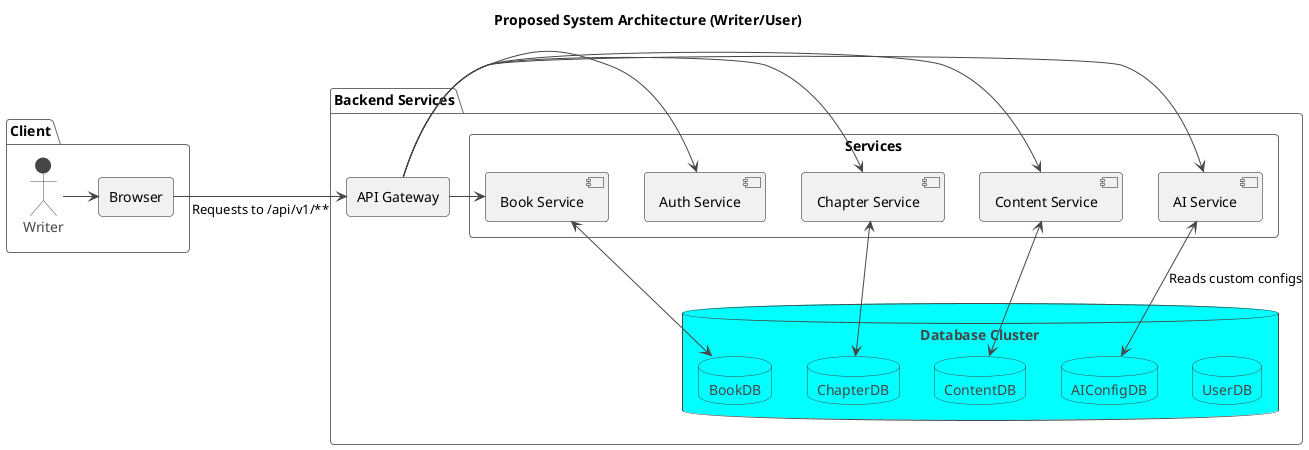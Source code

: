 @startuml
!theme vibrant

title Proposed System Architecture (Writer/User)

package "Client" {
  actor "Writer" as User
  rectangle "Browser" as Browser
}

package "Backend Services" {
  rectangle "API Gateway" as Gateway
  
  rectangle "Services" {
    component "Auth Service" as AuthService
    component "Book Service" as BookService
    component "Chapter Service" as ChapterService
    component "Content Service" as ContentService
    component "AI Service" as AIService
  }
  
  database "Database Cluster" as DB {
    database "UserDB"
    database "BookDB"
    database "ChapterDB"
    database "ContentDB"
    database "AIConfigDB"
  }
}

User -right-> Browser
Browser -right-> Gateway : Requests to /api/v1/**

Gateway -> AuthService
Gateway -> BookService
Gateway -> ChapterService
Gateway -> ContentService
Gateway -> AIService

BookService <--> BookDB
ChapterService <--> ChapterDB
ContentService <--> ContentDB
AIService <--> AIConfigDB : Reads custom configs

@enduml
